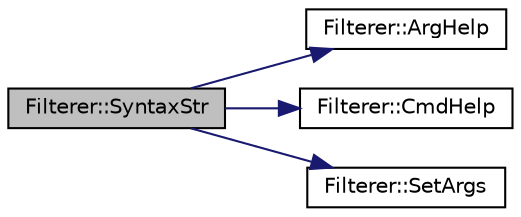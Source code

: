 digraph "Filterer::SyntaxStr"
{
  edge [fontname="Helvetica",fontsize="10",labelfontname="Helvetica",labelfontsize="10"];
  node [fontname="Helvetica",fontsize="10",shape=record];
  rankdir="LR";
  Node1 [label="Filterer::SyntaxStr",height=0.2,width=0.4,color="black", fillcolor="grey75", style="filled", fontcolor="black"];
  Node1 -> Node2 [color="midnightblue",fontsize="10",style="solid",fontname="Helvetica"];
  Node2 [label="Filterer::ArgHelp",height=0.2,width=0.4,color="black", fillcolor="white", style="filled",URL="$d3/d4d/class_filterer.html#ad0b08875704479c67dc666586dd11eed",tooltip="Print a command line help dialogue for recognized command line arguments. "];
  Node1 -> Node3 [color="midnightblue",fontsize="10",style="solid",fontname="Helvetica"];
  Node3 [label="Filterer::CmdHelp",height=0.2,width=0.4,color="black", fillcolor="white", style="filled",URL="$d3/d4d/class_filterer.html#a1a4108c75657c4a1de6ba1531dedd7d7",tooltip="Print an in-terminal help dialogue for recognized commands. "];
  Node1 -> Node4 [color="midnightblue",fontsize="10",style="solid",fontname="Helvetica"];
  Node4 [label="Filterer::SetArgs",height=0.2,width=0.4,color="black", fillcolor="white", style="filled",URL="$d3/d4d/class_filterer.html#adb2663485efa1507bf8551cc273122ad",tooltip="Scan input arguments and set class variables. "];
}

